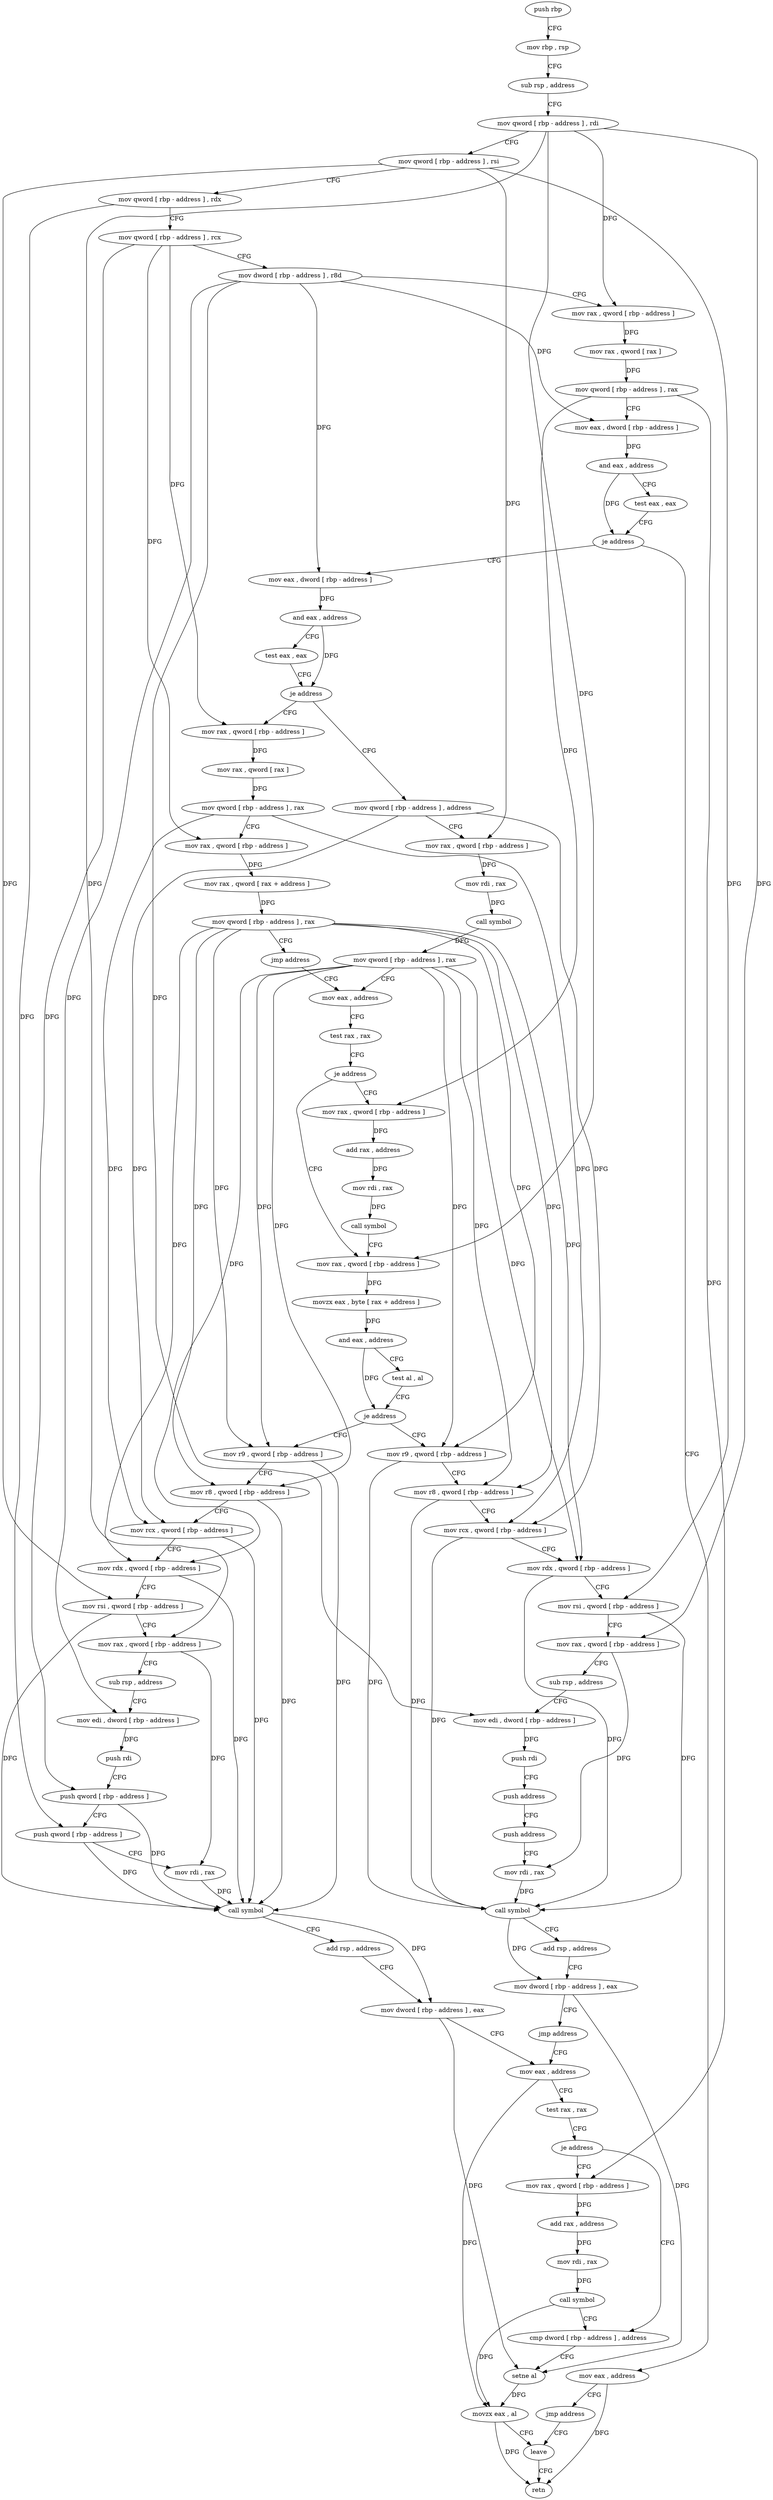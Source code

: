 digraph "func" {
"4415549" [label = "push rbp" ]
"4415550" [label = "mov rbp , rsp" ]
"4415553" [label = "sub rsp , address" ]
"4415557" [label = "mov qword [ rbp - address ] , rdi" ]
"4415561" [label = "mov qword [ rbp - address ] , rsi" ]
"4415565" [label = "mov qword [ rbp - address ] , rdx" ]
"4415569" [label = "mov qword [ rbp - address ] , rcx" ]
"4415573" [label = "mov dword [ rbp - address ] , r8d" ]
"4415577" [label = "mov rax , qword [ rbp - address ]" ]
"4415581" [label = "mov rax , qword [ rax ]" ]
"4415584" [label = "mov qword [ rbp - address ] , rax" ]
"4415588" [label = "mov eax , dword [ rbp - address ]" ]
"4415591" [label = "and eax , address" ]
"4415594" [label = "test eax , eax" ]
"4415596" [label = "je address" ]
"4415608" [label = "mov eax , dword [ rbp - address ]" ]
"4415598" [label = "mov eax , address" ]
"4415611" [label = "and eax , address" ]
"4415614" [label = "test eax , eax" ]
"4415616" [label = "je address" ]
"4415643" [label = "mov qword [ rbp - address ] , address" ]
"4415618" [label = "mov rax , qword [ rbp - address ]" ]
"4415603" [label = "jmp address" ]
"4415854" [label = "leave" ]
"4415651" [label = "mov rax , qword [ rbp - address ]" ]
"4415655" [label = "mov rdi , rax" ]
"4415658" [label = "call symbol" ]
"4415663" [label = "mov qword [ rbp - address ] , rax" ]
"4415667" [label = "mov eax , address" ]
"4415622" [label = "mov rax , qword [ rax ]" ]
"4415625" [label = "mov qword [ rbp - address ] , rax" ]
"4415629" [label = "mov rax , qword [ rbp - address ]" ]
"4415633" [label = "mov rax , qword [ rax + address ]" ]
"4415637" [label = "mov qword [ rbp - address ] , rax" ]
"4415641" [label = "jmp address" ]
"4415855" [label = "retn" ]
"4415695" [label = "mov rax , qword [ rbp - address ]" ]
"4415699" [label = "movzx eax , byte [ rax + address ]" ]
"4415703" [label = "and eax , address" ]
"4415706" [label = "test al , al" ]
"4415708" [label = "je address" ]
"4415763" [label = "mov r9 , qword [ rbp - address ]" ]
"4415710" [label = "mov r9 , qword [ rbp - address ]" ]
"4415677" [label = "mov rax , qword [ rbp - address ]" ]
"4415681" [label = "add rax , address" ]
"4415687" [label = "mov rdi , rax" ]
"4415690" [label = "call symbol" ]
"4415672" [label = "test rax , rax" ]
"4415675" [label = "je address" ]
"4415767" [label = "mov r8 , qword [ rbp - address ]" ]
"4415771" [label = "mov rcx , qword [ rbp - address ]" ]
"4415775" [label = "mov rdx , qword [ rbp - address ]" ]
"4415779" [label = "mov rsi , qword [ rbp - address ]" ]
"4415783" [label = "mov rax , qword [ rbp - address ]" ]
"4415787" [label = "sub rsp , address" ]
"4415791" [label = "mov edi , dword [ rbp - address ]" ]
"4415794" [label = "push rdi" ]
"4415795" [label = "push qword [ rbp - address ]" ]
"4415798" [label = "push qword [ rbp - address ]" ]
"4415801" [label = "mov rdi , rax" ]
"4415804" [label = "call symbol" ]
"4415809" [label = "add rsp , address" ]
"4415813" [label = "mov dword [ rbp - address ] , eax" ]
"4415816" [label = "mov eax , address" ]
"4415714" [label = "mov r8 , qword [ rbp - address ]" ]
"4415718" [label = "mov rcx , qword [ rbp - address ]" ]
"4415722" [label = "mov rdx , qword [ rbp - address ]" ]
"4415726" [label = "mov rsi , qword [ rbp - address ]" ]
"4415730" [label = "mov rax , qword [ rbp - address ]" ]
"4415734" [label = "sub rsp , address" ]
"4415738" [label = "mov edi , dword [ rbp - address ]" ]
"4415741" [label = "push rdi" ]
"4415742" [label = "push address" ]
"4415744" [label = "push address" ]
"4415746" [label = "mov rdi , rax" ]
"4415749" [label = "call symbol" ]
"4415754" [label = "add rsp , address" ]
"4415758" [label = "mov dword [ rbp - address ] , eax" ]
"4415761" [label = "jmp address" ]
"4415844" [label = "cmp dword [ rbp - address ] , address" ]
"4415848" [label = "setne al" ]
"4415851" [label = "movzx eax , al" ]
"4415826" [label = "mov rax , qword [ rbp - address ]" ]
"4415830" [label = "add rax , address" ]
"4415836" [label = "mov rdi , rax" ]
"4415839" [label = "call symbol" ]
"4415821" [label = "test rax , rax" ]
"4415824" [label = "je address" ]
"4415549" -> "4415550" [ label = "CFG" ]
"4415550" -> "4415553" [ label = "CFG" ]
"4415553" -> "4415557" [ label = "CFG" ]
"4415557" -> "4415561" [ label = "CFG" ]
"4415557" -> "4415577" [ label = "DFG" ]
"4415557" -> "4415695" [ label = "DFG" ]
"4415557" -> "4415783" [ label = "DFG" ]
"4415557" -> "4415730" [ label = "DFG" ]
"4415561" -> "4415565" [ label = "CFG" ]
"4415561" -> "4415651" [ label = "DFG" ]
"4415561" -> "4415779" [ label = "DFG" ]
"4415561" -> "4415726" [ label = "DFG" ]
"4415565" -> "4415569" [ label = "CFG" ]
"4415565" -> "4415798" [ label = "DFG" ]
"4415569" -> "4415573" [ label = "CFG" ]
"4415569" -> "4415618" [ label = "DFG" ]
"4415569" -> "4415629" [ label = "DFG" ]
"4415569" -> "4415795" [ label = "DFG" ]
"4415573" -> "4415577" [ label = "CFG" ]
"4415573" -> "4415588" [ label = "DFG" ]
"4415573" -> "4415608" [ label = "DFG" ]
"4415573" -> "4415791" [ label = "DFG" ]
"4415573" -> "4415738" [ label = "DFG" ]
"4415577" -> "4415581" [ label = "DFG" ]
"4415581" -> "4415584" [ label = "DFG" ]
"4415584" -> "4415588" [ label = "CFG" ]
"4415584" -> "4415677" [ label = "DFG" ]
"4415584" -> "4415826" [ label = "DFG" ]
"4415588" -> "4415591" [ label = "DFG" ]
"4415591" -> "4415594" [ label = "CFG" ]
"4415591" -> "4415596" [ label = "DFG" ]
"4415594" -> "4415596" [ label = "CFG" ]
"4415596" -> "4415608" [ label = "CFG" ]
"4415596" -> "4415598" [ label = "CFG" ]
"4415608" -> "4415611" [ label = "DFG" ]
"4415598" -> "4415603" [ label = "CFG" ]
"4415598" -> "4415855" [ label = "DFG" ]
"4415611" -> "4415614" [ label = "CFG" ]
"4415611" -> "4415616" [ label = "DFG" ]
"4415614" -> "4415616" [ label = "CFG" ]
"4415616" -> "4415643" [ label = "CFG" ]
"4415616" -> "4415618" [ label = "CFG" ]
"4415643" -> "4415651" [ label = "CFG" ]
"4415643" -> "4415771" [ label = "DFG" ]
"4415643" -> "4415718" [ label = "DFG" ]
"4415618" -> "4415622" [ label = "DFG" ]
"4415603" -> "4415854" [ label = "CFG" ]
"4415854" -> "4415855" [ label = "CFG" ]
"4415651" -> "4415655" [ label = "DFG" ]
"4415655" -> "4415658" [ label = "DFG" ]
"4415658" -> "4415663" [ label = "DFG" ]
"4415663" -> "4415667" [ label = "CFG" ]
"4415663" -> "4415763" [ label = "DFG" ]
"4415663" -> "4415767" [ label = "DFG" ]
"4415663" -> "4415775" [ label = "DFG" ]
"4415663" -> "4415710" [ label = "DFG" ]
"4415663" -> "4415714" [ label = "DFG" ]
"4415663" -> "4415722" [ label = "DFG" ]
"4415667" -> "4415672" [ label = "CFG" ]
"4415622" -> "4415625" [ label = "DFG" ]
"4415625" -> "4415629" [ label = "CFG" ]
"4415625" -> "4415771" [ label = "DFG" ]
"4415625" -> "4415718" [ label = "DFG" ]
"4415629" -> "4415633" [ label = "DFG" ]
"4415633" -> "4415637" [ label = "DFG" ]
"4415637" -> "4415641" [ label = "CFG" ]
"4415637" -> "4415763" [ label = "DFG" ]
"4415637" -> "4415767" [ label = "DFG" ]
"4415637" -> "4415775" [ label = "DFG" ]
"4415637" -> "4415710" [ label = "DFG" ]
"4415637" -> "4415714" [ label = "DFG" ]
"4415637" -> "4415722" [ label = "DFG" ]
"4415641" -> "4415667" [ label = "CFG" ]
"4415695" -> "4415699" [ label = "DFG" ]
"4415699" -> "4415703" [ label = "DFG" ]
"4415703" -> "4415706" [ label = "CFG" ]
"4415703" -> "4415708" [ label = "DFG" ]
"4415706" -> "4415708" [ label = "CFG" ]
"4415708" -> "4415763" [ label = "CFG" ]
"4415708" -> "4415710" [ label = "CFG" ]
"4415763" -> "4415767" [ label = "CFG" ]
"4415763" -> "4415804" [ label = "DFG" ]
"4415710" -> "4415714" [ label = "CFG" ]
"4415710" -> "4415749" [ label = "DFG" ]
"4415677" -> "4415681" [ label = "DFG" ]
"4415681" -> "4415687" [ label = "DFG" ]
"4415687" -> "4415690" [ label = "DFG" ]
"4415690" -> "4415695" [ label = "CFG" ]
"4415672" -> "4415675" [ label = "CFG" ]
"4415675" -> "4415695" [ label = "CFG" ]
"4415675" -> "4415677" [ label = "CFG" ]
"4415767" -> "4415771" [ label = "CFG" ]
"4415767" -> "4415804" [ label = "DFG" ]
"4415771" -> "4415775" [ label = "CFG" ]
"4415771" -> "4415804" [ label = "DFG" ]
"4415775" -> "4415779" [ label = "CFG" ]
"4415775" -> "4415804" [ label = "DFG" ]
"4415779" -> "4415783" [ label = "CFG" ]
"4415779" -> "4415804" [ label = "DFG" ]
"4415783" -> "4415787" [ label = "CFG" ]
"4415783" -> "4415801" [ label = "DFG" ]
"4415787" -> "4415791" [ label = "CFG" ]
"4415791" -> "4415794" [ label = "DFG" ]
"4415794" -> "4415795" [ label = "CFG" ]
"4415795" -> "4415798" [ label = "CFG" ]
"4415795" -> "4415804" [ label = "DFG" ]
"4415798" -> "4415801" [ label = "CFG" ]
"4415798" -> "4415804" [ label = "DFG" ]
"4415801" -> "4415804" [ label = "DFG" ]
"4415804" -> "4415809" [ label = "CFG" ]
"4415804" -> "4415813" [ label = "DFG" ]
"4415809" -> "4415813" [ label = "CFG" ]
"4415813" -> "4415816" [ label = "CFG" ]
"4415813" -> "4415848" [ label = "DFG" ]
"4415816" -> "4415821" [ label = "CFG" ]
"4415816" -> "4415851" [ label = "DFG" ]
"4415714" -> "4415718" [ label = "CFG" ]
"4415714" -> "4415749" [ label = "DFG" ]
"4415718" -> "4415722" [ label = "CFG" ]
"4415718" -> "4415749" [ label = "DFG" ]
"4415722" -> "4415726" [ label = "CFG" ]
"4415722" -> "4415749" [ label = "DFG" ]
"4415726" -> "4415730" [ label = "CFG" ]
"4415726" -> "4415749" [ label = "DFG" ]
"4415730" -> "4415734" [ label = "CFG" ]
"4415730" -> "4415746" [ label = "DFG" ]
"4415734" -> "4415738" [ label = "CFG" ]
"4415738" -> "4415741" [ label = "DFG" ]
"4415741" -> "4415742" [ label = "CFG" ]
"4415742" -> "4415744" [ label = "CFG" ]
"4415744" -> "4415746" [ label = "CFG" ]
"4415746" -> "4415749" [ label = "DFG" ]
"4415749" -> "4415754" [ label = "CFG" ]
"4415749" -> "4415758" [ label = "DFG" ]
"4415754" -> "4415758" [ label = "CFG" ]
"4415758" -> "4415761" [ label = "CFG" ]
"4415758" -> "4415848" [ label = "DFG" ]
"4415761" -> "4415816" [ label = "CFG" ]
"4415844" -> "4415848" [ label = "CFG" ]
"4415848" -> "4415851" [ label = "DFG" ]
"4415851" -> "4415854" [ label = "CFG" ]
"4415851" -> "4415855" [ label = "DFG" ]
"4415826" -> "4415830" [ label = "DFG" ]
"4415830" -> "4415836" [ label = "DFG" ]
"4415836" -> "4415839" [ label = "DFG" ]
"4415839" -> "4415844" [ label = "CFG" ]
"4415839" -> "4415851" [ label = "DFG" ]
"4415821" -> "4415824" [ label = "CFG" ]
"4415824" -> "4415844" [ label = "CFG" ]
"4415824" -> "4415826" [ label = "CFG" ]
}
